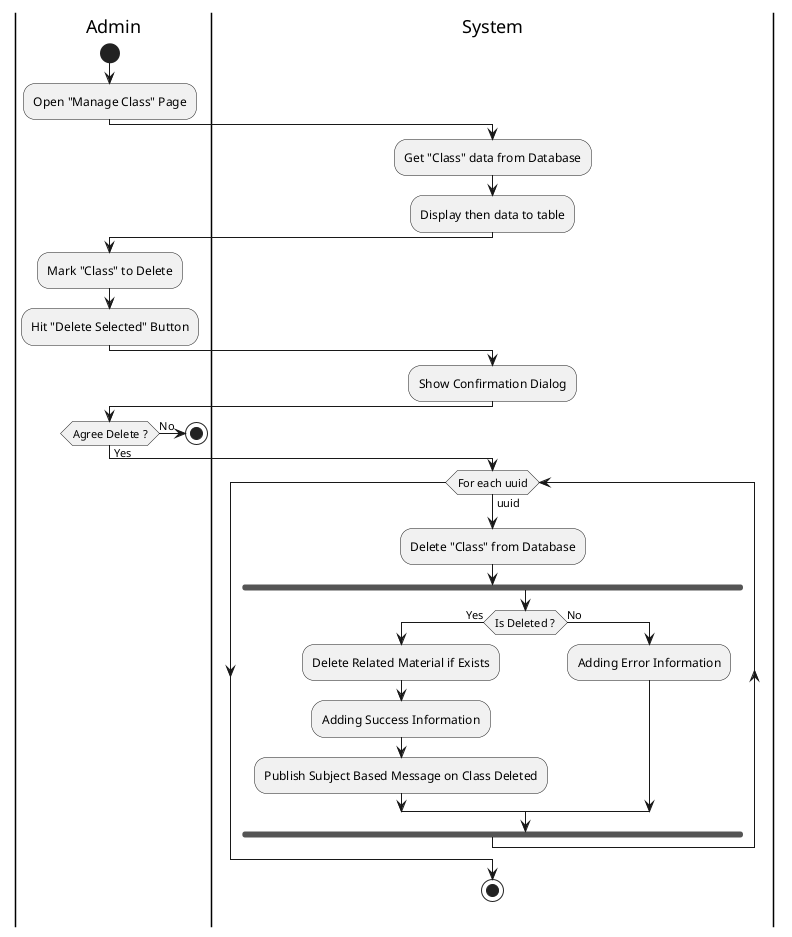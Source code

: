 @startuml DeleteClass

skinparam ConditionEndStyle hline
skinparam Monochrome true
skinparam Shadowing false

|Admin|
start
:Open "Manage Class" Page;

|System|
:Get "Class" data from Database;
:Display then data to table;

|Admin|
:Mark "Class" to Delete;
:Hit "Delete Selected" Button;

|System|
:Show Confirmation Dialog;

|Admin|
if (Agree Delete ?) then (No)
    stop
else (Yes)
    |System|
    while (For each uuid) is (uuid)
        :Delete "Class" from Database;
        fork
            |System|
            if (Is Deleted ?) then (Yes)
                :Delete Related Material if Exists;
                :Adding Success Information;
                :Publish Subject Based Message on Class Deleted;
            else (No)
                :Adding Error Information;
            endif
        endfork
    endwhile
    stop
endif
@enduml